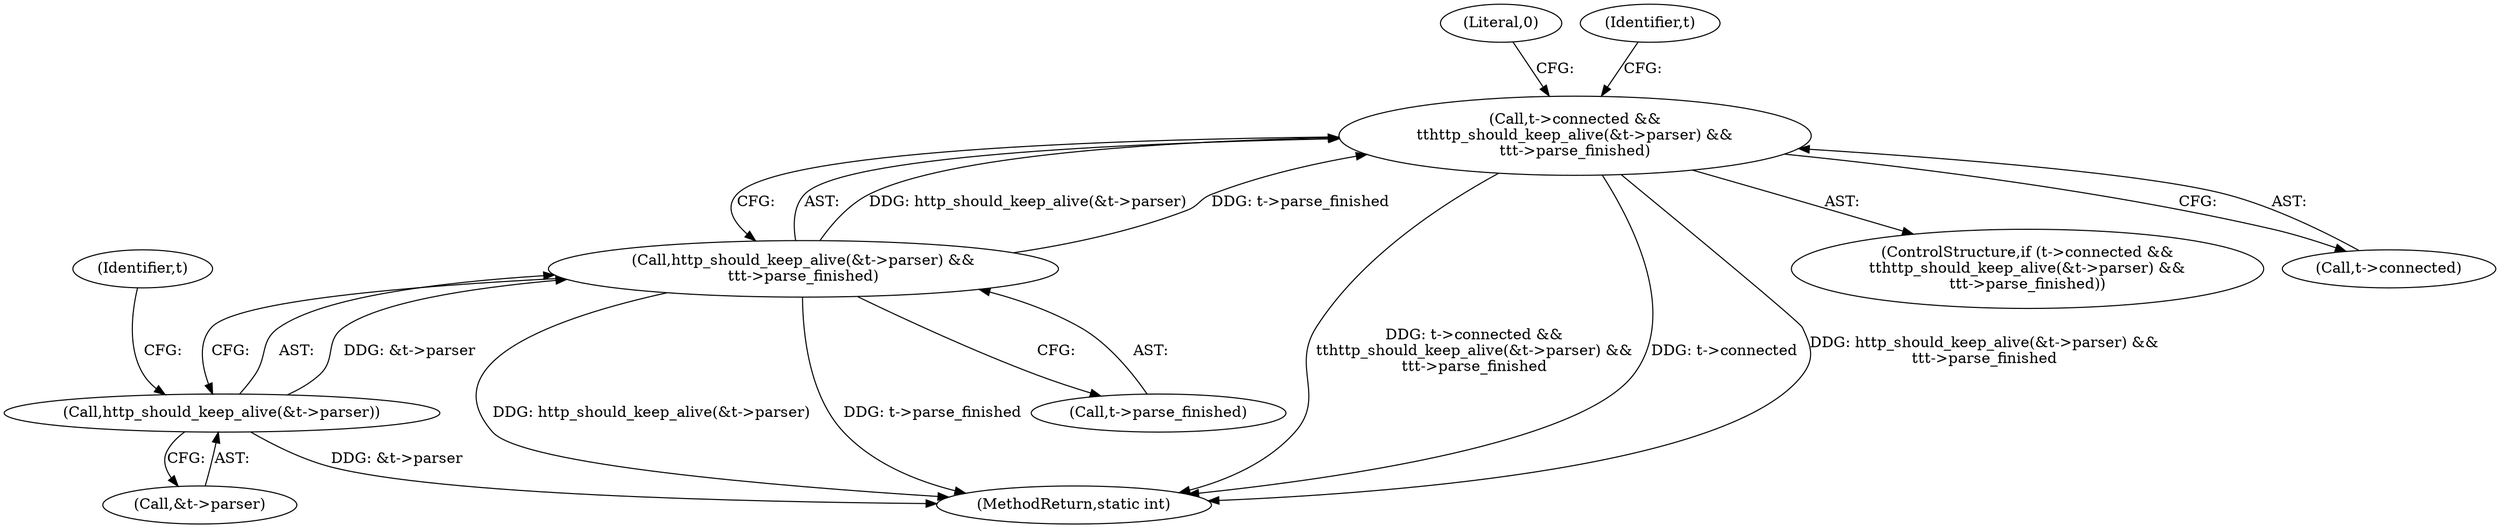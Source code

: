 digraph "0_libgit2_b5c6a1b407b7f8b952bded2789593b68b1876211@API" {
"1000106" [label="(Call,t->connected &&\n\t\thttp_should_keep_alive(&t->parser) &&\n\t\tt->parse_finished)"];
"1000110" [label="(Call,http_should_keep_alive(&t->parser) &&\n\t\tt->parse_finished)"];
"1000111" [label="(Call,http_should_keep_alive(&t->parser))"];
"1000111" [label="(Call,http_should_keep_alive(&t->parser))"];
"1000326" [label="(MethodReturn,static int)"];
"1000112" [label="(Call,&t->parser)"];
"1000105" [label="(ControlStructure,if (t->connected &&\n\t\thttp_should_keep_alive(&t->parser) &&\n\t\tt->parse_finished))"];
"1000117" [label="(Identifier,t)"];
"1000106" [label="(Call,t->connected &&\n\t\thttp_should_keep_alive(&t->parser) &&\n\t\tt->parse_finished)"];
"1000120" [label="(Literal,0)"];
"1000116" [label="(Call,t->parse_finished)"];
"1000123" [label="(Identifier,t)"];
"1000107" [label="(Call,t->connected)"];
"1000110" [label="(Call,http_should_keep_alive(&t->parser) &&\n\t\tt->parse_finished)"];
"1000106" -> "1000105"  [label="AST: "];
"1000106" -> "1000107"  [label="CFG: "];
"1000106" -> "1000110"  [label="CFG: "];
"1000107" -> "1000106"  [label="AST: "];
"1000110" -> "1000106"  [label="AST: "];
"1000120" -> "1000106"  [label="CFG: "];
"1000123" -> "1000106"  [label="CFG: "];
"1000106" -> "1000326"  [label="DDG: t->connected &&\n\t\thttp_should_keep_alive(&t->parser) &&\n\t\tt->parse_finished"];
"1000106" -> "1000326"  [label="DDG: t->connected"];
"1000106" -> "1000326"  [label="DDG: http_should_keep_alive(&t->parser) &&\n\t\tt->parse_finished"];
"1000110" -> "1000106"  [label="DDG: http_should_keep_alive(&t->parser)"];
"1000110" -> "1000106"  [label="DDG: t->parse_finished"];
"1000110" -> "1000111"  [label="CFG: "];
"1000110" -> "1000116"  [label="CFG: "];
"1000111" -> "1000110"  [label="AST: "];
"1000116" -> "1000110"  [label="AST: "];
"1000110" -> "1000326"  [label="DDG: http_should_keep_alive(&t->parser)"];
"1000110" -> "1000326"  [label="DDG: t->parse_finished"];
"1000111" -> "1000110"  [label="DDG: &t->parser"];
"1000111" -> "1000112"  [label="CFG: "];
"1000112" -> "1000111"  [label="AST: "];
"1000117" -> "1000111"  [label="CFG: "];
"1000111" -> "1000326"  [label="DDG: &t->parser"];
}
